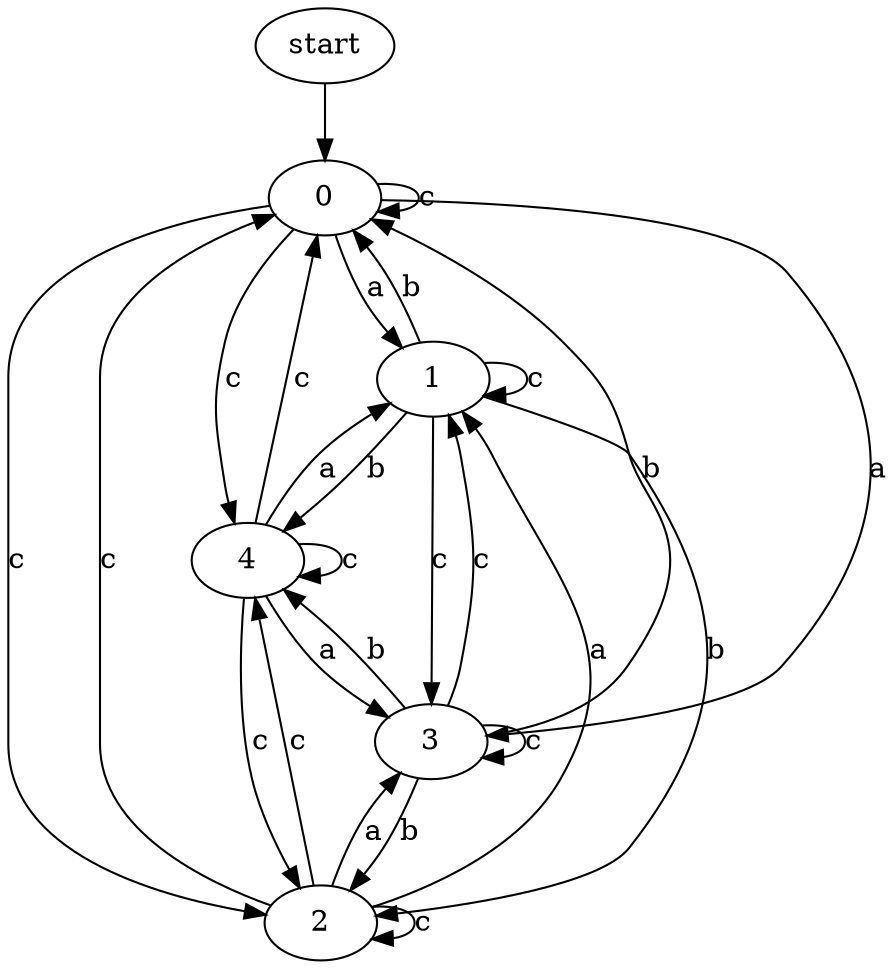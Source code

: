digraph Input {
    start -> 0;
    0 -> 0 [label = "c"];
    0 -> 1 [label = "a"];
    0 -> 2 [label = "c"];
    0 -> 3 [label = "a"];
    0 -> 4 [label = "c"];
    1 -> 0 [label = "b"];
    1 -> 1 [label = "c"];
    1 -> 2 [label = "b"];
    1 -> 3 [label = "c"];
    1 -> 4 [label = "b"];
    2 -> 0 [label = "c"];
    2 -> 1 [label = "a"];
    2 -> 2 [label = "c"];
    2 -> 3 [label = "a"];
    2 -> 4 [label = "c"];
    3 -> 0 [label = "b"];
    3 -> 1 [label = "c"];
    3 -> 2 [label = "b"];
    3 -> 3 [label = "c"];
    3 -> 4 [label = "b"];
    4 -> 0 [label = "c"];
    4 -> 1 [label = "a"];
    4 -> 2 [label = "c"];
    4 -> 3 [label = "a"];
    4 -> 4 [label = "c"];
}